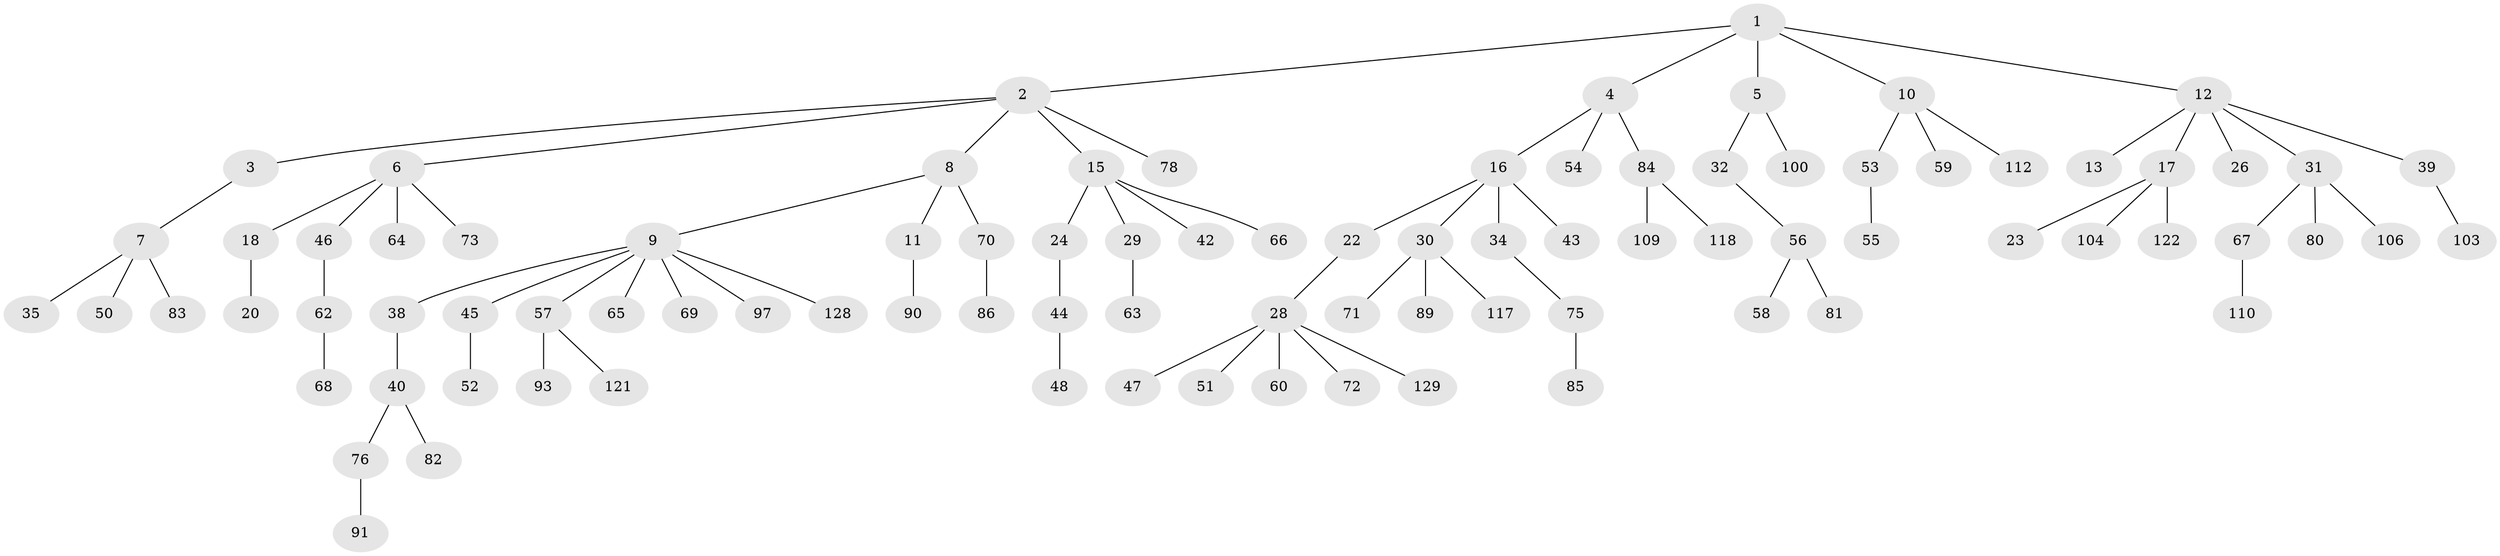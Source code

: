 // Generated by graph-tools (version 1.1) at 2025/24/03/03/25 07:24:05]
// undirected, 90 vertices, 89 edges
graph export_dot {
graph [start="1"]
  node [color=gray90,style=filled];
  1;
  2 [super="+126"];
  3;
  4;
  5 [super="+37"];
  6 [super="+14"];
  7 [super="+25"];
  8 [super="+130"];
  9 [super="+21"];
  10 [super="+19"];
  11;
  12 [super="+27"];
  13;
  15 [super="+33"];
  16 [super="+107"];
  17 [super="+36"];
  18 [super="+111"];
  20;
  22;
  23;
  24;
  26 [super="+114"];
  28 [super="+120"];
  29;
  30;
  31 [super="+92"];
  32;
  34 [super="+101"];
  35 [super="+49"];
  38;
  39 [super="+116"];
  40 [super="+41"];
  42 [super="+108"];
  43 [super="+124"];
  44 [super="+123"];
  45;
  46 [super="+113"];
  47;
  48;
  50 [super="+105"];
  51;
  52 [super="+74"];
  53;
  54 [super="+61"];
  55 [super="+79"];
  56 [super="+125"];
  57 [super="+77"];
  58;
  59;
  60;
  62;
  63;
  64 [super="+99"];
  65;
  66;
  67 [super="+87"];
  68;
  69;
  70 [super="+115"];
  71;
  72;
  73;
  75;
  76 [super="+88"];
  78;
  80 [super="+94"];
  81;
  82;
  83 [super="+127"];
  84 [super="+96"];
  85;
  86;
  89 [super="+98"];
  90;
  91 [super="+95"];
  93;
  97 [super="+102"];
  100;
  103;
  104;
  106;
  109;
  110;
  112;
  117;
  118 [super="+119"];
  121;
  122;
  128;
  129;
  1 -- 2;
  1 -- 4;
  1 -- 5;
  1 -- 10;
  1 -- 12;
  2 -- 3;
  2 -- 6;
  2 -- 8;
  2 -- 15;
  2 -- 78;
  3 -- 7;
  4 -- 16;
  4 -- 54;
  4 -- 84;
  5 -- 32;
  5 -- 100;
  6 -- 46;
  6 -- 73;
  6 -- 64;
  6 -- 18;
  7 -- 35;
  7 -- 50;
  7 -- 83;
  8 -- 9;
  8 -- 11;
  8 -- 70;
  9 -- 45;
  9 -- 57;
  9 -- 69;
  9 -- 97;
  9 -- 128;
  9 -- 65;
  9 -- 38;
  10 -- 53;
  10 -- 112;
  10 -- 59;
  11 -- 90;
  12 -- 13;
  12 -- 17;
  12 -- 26;
  12 -- 39;
  12 -- 31;
  15 -- 24;
  15 -- 29;
  15 -- 42;
  15 -- 66;
  16 -- 22;
  16 -- 30;
  16 -- 34;
  16 -- 43;
  17 -- 23;
  17 -- 104;
  17 -- 122;
  18 -- 20;
  22 -- 28;
  24 -- 44;
  28 -- 47;
  28 -- 51;
  28 -- 60;
  28 -- 72;
  28 -- 129;
  29 -- 63;
  30 -- 71;
  30 -- 89;
  30 -- 117;
  31 -- 67;
  31 -- 80;
  31 -- 106;
  32 -- 56;
  34 -- 75;
  38 -- 40;
  39 -- 103;
  40 -- 76;
  40 -- 82;
  44 -- 48;
  45 -- 52;
  46 -- 62;
  53 -- 55;
  56 -- 58;
  56 -- 81;
  57 -- 93;
  57 -- 121;
  62 -- 68;
  67 -- 110;
  70 -- 86;
  75 -- 85;
  76 -- 91;
  84 -- 109;
  84 -- 118;
}
